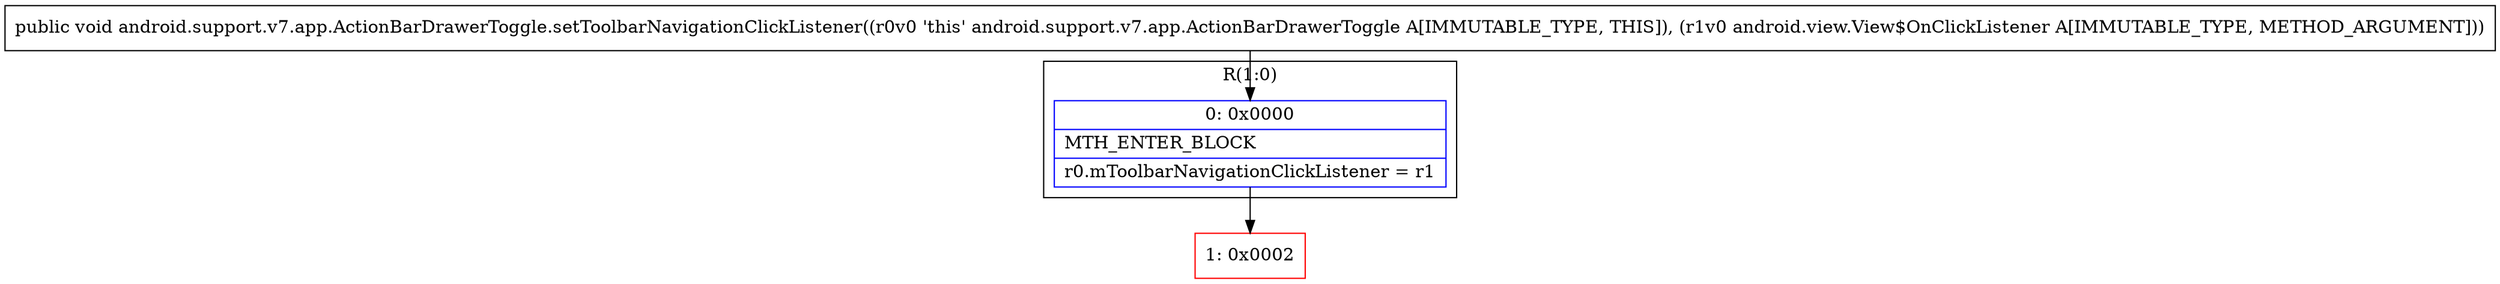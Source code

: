 digraph "CFG forandroid.support.v7.app.ActionBarDrawerToggle.setToolbarNavigationClickListener(Landroid\/view\/View$OnClickListener;)V" {
subgraph cluster_Region_150451768 {
label = "R(1:0)";
node [shape=record,color=blue];
Node_0 [shape=record,label="{0\:\ 0x0000|MTH_ENTER_BLOCK\l|r0.mToolbarNavigationClickListener = r1\l}"];
}
Node_1 [shape=record,color=red,label="{1\:\ 0x0002}"];
MethodNode[shape=record,label="{public void android.support.v7.app.ActionBarDrawerToggle.setToolbarNavigationClickListener((r0v0 'this' android.support.v7.app.ActionBarDrawerToggle A[IMMUTABLE_TYPE, THIS]), (r1v0 android.view.View$OnClickListener A[IMMUTABLE_TYPE, METHOD_ARGUMENT])) }"];
MethodNode -> Node_0;
Node_0 -> Node_1;
}

